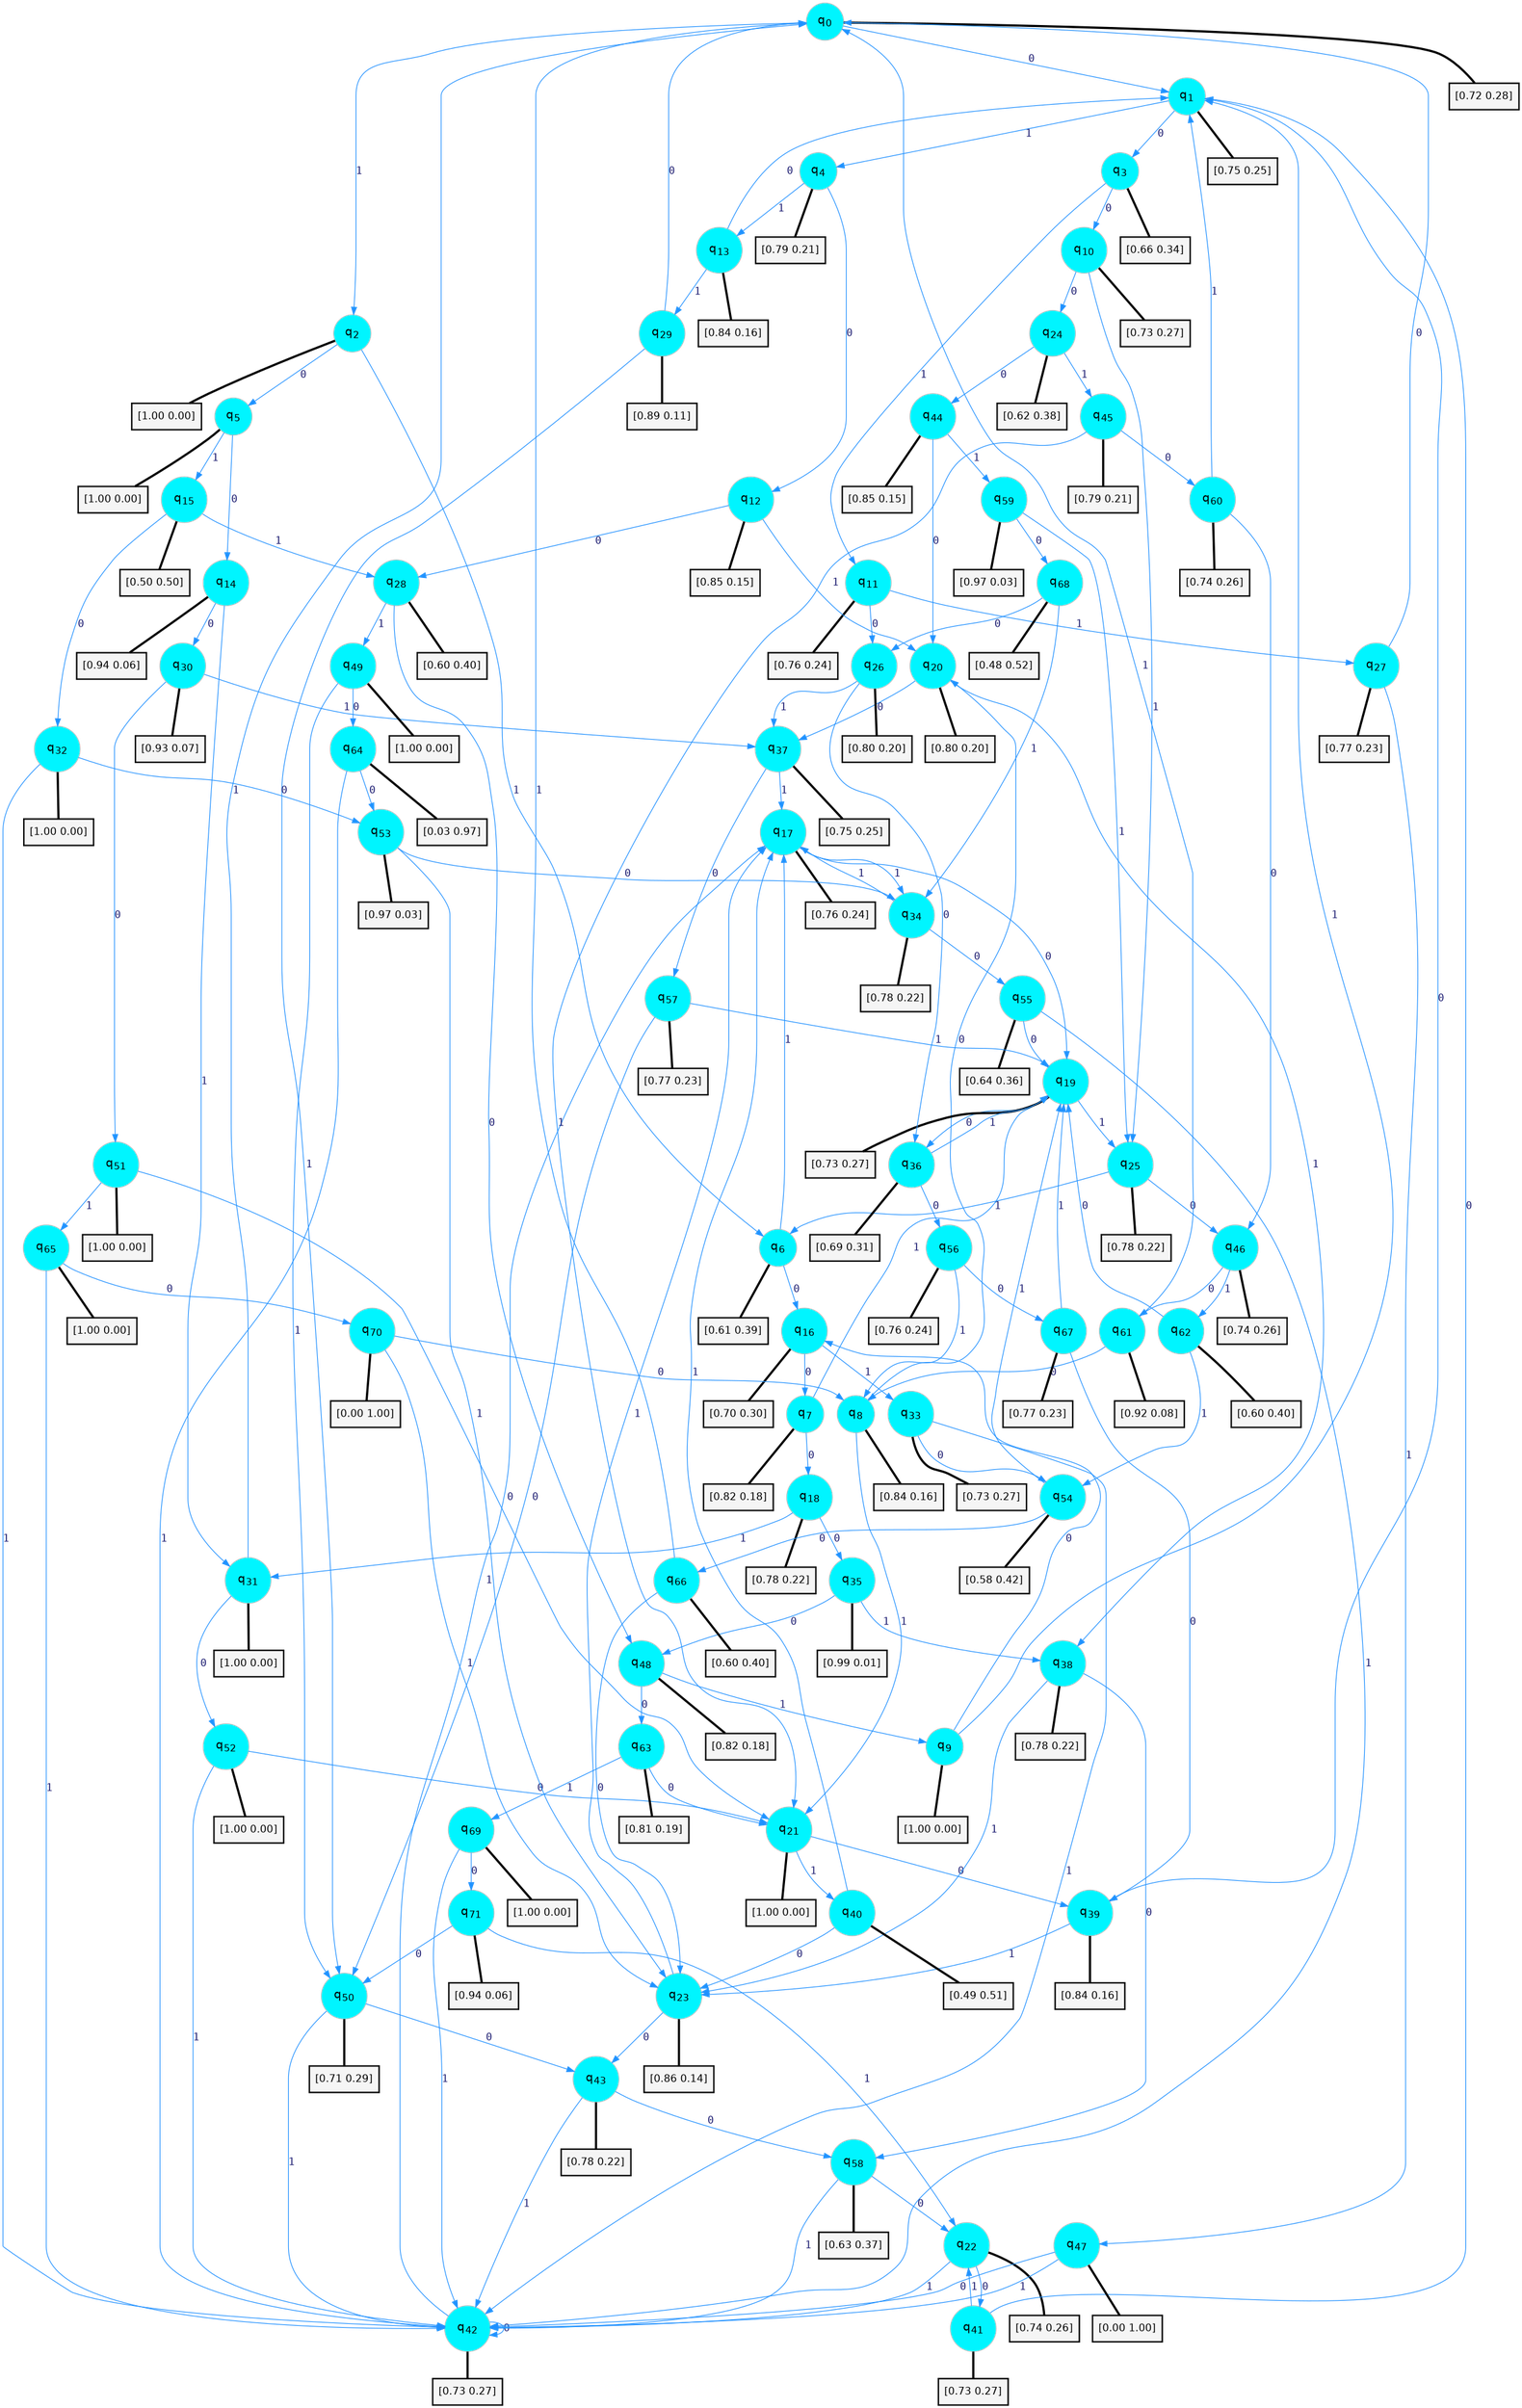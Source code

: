 digraph G {
graph [
bgcolor=transparent, dpi=300, rankdir=TD, size="40,25"];
node [
color=gray, fillcolor=turquoise1, fontcolor=black, fontname=Helvetica, fontsize=16, fontweight=bold, shape=circle, style=filled];
edge [
arrowsize=1, color=dodgerblue1, fontcolor=midnightblue, fontname=courier, fontweight=bold, penwidth=1, style=solid, weight=20];
0[label=<q<SUB>0</SUB>>];
1[label=<q<SUB>1</SUB>>];
2[label=<q<SUB>2</SUB>>];
3[label=<q<SUB>3</SUB>>];
4[label=<q<SUB>4</SUB>>];
5[label=<q<SUB>5</SUB>>];
6[label=<q<SUB>6</SUB>>];
7[label=<q<SUB>7</SUB>>];
8[label=<q<SUB>8</SUB>>];
9[label=<q<SUB>9</SUB>>];
10[label=<q<SUB>10</SUB>>];
11[label=<q<SUB>11</SUB>>];
12[label=<q<SUB>12</SUB>>];
13[label=<q<SUB>13</SUB>>];
14[label=<q<SUB>14</SUB>>];
15[label=<q<SUB>15</SUB>>];
16[label=<q<SUB>16</SUB>>];
17[label=<q<SUB>17</SUB>>];
18[label=<q<SUB>18</SUB>>];
19[label=<q<SUB>19</SUB>>];
20[label=<q<SUB>20</SUB>>];
21[label=<q<SUB>21</SUB>>];
22[label=<q<SUB>22</SUB>>];
23[label=<q<SUB>23</SUB>>];
24[label=<q<SUB>24</SUB>>];
25[label=<q<SUB>25</SUB>>];
26[label=<q<SUB>26</SUB>>];
27[label=<q<SUB>27</SUB>>];
28[label=<q<SUB>28</SUB>>];
29[label=<q<SUB>29</SUB>>];
30[label=<q<SUB>30</SUB>>];
31[label=<q<SUB>31</SUB>>];
32[label=<q<SUB>32</SUB>>];
33[label=<q<SUB>33</SUB>>];
34[label=<q<SUB>34</SUB>>];
35[label=<q<SUB>35</SUB>>];
36[label=<q<SUB>36</SUB>>];
37[label=<q<SUB>37</SUB>>];
38[label=<q<SUB>38</SUB>>];
39[label=<q<SUB>39</SUB>>];
40[label=<q<SUB>40</SUB>>];
41[label=<q<SUB>41</SUB>>];
42[label=<q<SUB>42</SUB>>];
43[label=<q<SUB>43</SUB>>];
44[label=<q<SUB>44</SUB>>];
45[label=<q<SUB>45</SUB>>];
46[label=<q<SUB>46</SUB>>];
47[label=<q<SUB>47</SUB>>];
48[label=<q<SUB>48</SUB>>];
49[label=<q<SUB>49</SUB>>];
50[label=<q<SUB>50</SUB>>];
51[label=<q<SUB>51</SUB>>];
52[label=<q<SUB>52</SUB>>];
53[label=<q<SUB>53</SUB>>];
54[label=<q<SUB>54</SUB>>];
55[label=<q<SUB>55</SUB>>];
56[label=<q<SUB>56</SUB>>];
57[label=<q<SUB>57</SUB>>];
58[label=<q<SUB>58</SUB>>];
59[label=<q<SUB>59</SUB>>];
60[label=<q<SUB>60</SUB>>];
61[label=<q<SUB>61</SUB>>];
62[label=<q<SUB>62</SUB>>];
63[label=<q<SUB>63</SUB>>];
64[label=<q<SUB>64</SUB>>];
65[label=<q<SUB>65</SUB>>];
66[label=<q<SUB>66</SUB>>];
67[label=<q<SUB>67</SUB>>];
68[label=<q<SUB>68</SUB>>];
69[label=<q<SUB>69</SUB>>];
70[label=<q<SUB>70</SUB>>];
71[label=<q<SUB>71</SUB>>];
72[label="[0.72 0.28]", shape=box,fontcolor=black, fontname=Helvetica, fontsize=14, penwidth=2, fillcolor=whitesmoke,color=black];
73[label="[0.75 0.25]", shape=box,fontcolor=black, fontname=Helvetica, fontsize=14, penwidth=2, fillcolor=whitesmoke,color=black];
74[label="[1.00 0.00]", shape=box,fontcolor=black, fontname=Helvetica, fontsize=14, penwidth=2, fillcolor=whitesmoke,color=black];
75[label="[0.66 0.34]", shape=box,fontcolor=black, fontname=Helvetica, fontsize=14, penwidth=2, fillcolor=whitesmoke,color=black];
76[label="[0.79 0.21]", shape=box,fontcolor=black, fontname=Helvetica, fontsize=14, penwidth=2, fillcolor=whitesmoke,color=black];
77[label="[1.00 0.00]", shape=box,fontcolor=black, fontname=Helvetica, fontsize=14, penwidth=2, fillcolor=whitesmoke,color=black];
78[label="[0.61 0.39]", shape=box,fontcolor=black, fontname=Helvetica, fontsize=14, penwidth=2, fillcolor=whitesmoke,color=black];
79[label="[0.82 0.18]", shape=box,fontcolor=black, fontname=Helvetica, fontsize=14, penwidth=2, fillcolor=whitesmoke,color=black];
80[label="[0.84 0.16]", shape=box,fontcolor=black, fontname=Helvetica, fontsize=14, penwidth=2, fillcolor=whitesmoke,color=black];
81[label="[1.00 0.00]", shape=box,fontcolor=black, fontname=Helvetica, fontsize=14, penwidth=2, fillcolor=whitesmoke,color=black];
82[label="[0.73 0.27]", shape=box,fontcolor=black, fontname=Helvetica, fontsize=14, penwidth=2, fillcolor=whitesmoke,color=black];
83[label="[0.76 0.24]", shape=box,fontcolor=black, fontname=Helvetica, fontsize=14, penwidth=2, fillcolor=whitesmoke,color=black];
84[label="[0.85 0.15]", shape=box,fontcolor=black, fontname=Helvetica, fontsize=14, penwidth=2, fillcolor=whitesmoke,color=black];
85[label="[0.84 0.16]", shape=box,fontcolor=black, fontname=Helvetica, fontsize=14, penwidth=2, fillcolor=whitesmoke,color=black];
86[label="[0.94 0.06]", shape=box,fontcolor=black, fontname=Helvetica, fontsize=14, penwidth=2, fillcolor=whitesmoke,color=black];
87[label="[0.50 0.50]", shape=box,fontcolor=black, fontname=Helvetica, fontsize=14, penwidth=2, fillcolor=whitesmoke,color=black];
88[label="[0.70 0.30]", shape=box,fontcolor=black, fontname=Helvetica, fontsize=14, penwidth=2, fillcolor=whitesmoke,color=black];
89[label="[0.76 0.24]", shape=box,fontcolor=black, fontname=Helvetica, fontsize=14, penwidth=2, fillcolor=whitesmoke,color=black];
90[label="[0.78 0.22]", shape=box,fontcolor=black, fontname=Helvetica, fontsize=14, penwidth=2, fillcolor=whitesmoke,color=black];
91[label="[0.73 0.27]", shape=box,fontcolor=black, fontname=Helvetica, fontsize=14, penwidth=2, fillcolor=whitesmoke,color=black];
92[label="[0.80 0.20]", shape=box,fontcolor=black, fontname=Helvetica, fontsize=14, penwidth=2, fillcolor=whitesmoke,color=black];
93[label="[1.00 0.00]", shape=box,fontcolor=black, fontname=Helvetica, fontsize=14, penwidth=2, fillcolor=whitesmoke,color=black];
94[label="[0.74 0.26]", shape=box,fontcolor=black, fontname=Helvetica, fontsize=14, penwidth=2, fillcolor=whitesmoke,color=black];
95[label="[0.86 0.14]", shape=box,fontcolor=black, fontname=Helvetica, fontsize=14, penwidth=2, fillcolor=whitesmoke,color=black];
96[label="[0.62 0.38]", shape=box,fontcolor=black, fontname=Helvetica, fontsize=14, penwidth=2, fillcolor=whitesmoke,color=black];
97[label="[0.78 0.22]", shape=box,fontcolor=black, fontname=Helvetica, fontsize=14, penwidth=2, fillcolor=whitesmoke,color=black];
98[label="[0.80 0.20]", shape=box,fontcolor=black, fontname=Helvetica, fontsize=14, penwidth=2, fillcolor=whitesmoke,color=black];
99[label="[0.77 0.23]", shape=box,fontcolor=black, fontname=Helvetica, fontsize=14, penwidth=2, fillcolor=whitesmoke,color=black];
100[label="[0.60 0.40]", shape=box,fontcolor=black, fontname=Helvetica, fontsize=14, penwidth=2, fillcolor=whitesmoke,color=black];
101[label="[0.89 0.11]", shape=box,fontcolor=black, fontname=Helvetica, fontsize=14, penwidth=2, fillcolor=whitesmoke,color=black];
102[label="[0.93 0.07]", shape=box,fontcolor=black, fontname=Helvetica, fontsize=14, penwidth=2, fillcolor=whitesmoke,color=black];
103[label="[1.00 0.00]", shape=box,fontcolor=black, fontname=Helvetica, fontsize=14, penwidth=2, fillcolor=whitesmoke,color=black];
104[label="[1.00 0.00]", shape=box,fontcolor=black, fontname=Helvetica, fontsize=14, penwidth=2, fillcolor=whitesmoke,color=black];
105[label="[0.73 0.27]", shape=box,fontcolor=black, fontname=Helvetica, fontsize=14, penwidth=2, fillcolor=whitesmoke,color=black];
106[label="[0.78 0.22]", shape=box,fontcolor=black, fontname=Helvetica, fontsize=14, penwidth=2, fillcolor=whitesmoke,color=black];
107[label="[0.99 0.01]", shape=box,fontcolor=black, fontname=Helvetica, fontsize=14, penwidth=2, fillcolor=whitesmoke,color=black];
108[label="[0.69 0.31]", shape=box,fontcolor=black, fontname=Helvetica, fontsize=14, penwidth=2, fillcolor=whitesmoke,color=black];
109[label="[0.75 0.25]", shape=box,fontcolor=black, fontname=Helvetica, fontsize=14, penwidth=2, fillcolor=whitesmoke,color=black];
110[label="[0.78 0.22]", shape=box,fontcolor=black, fontname=Helvetica, fontsize=14, penwidth=2, fillcolor=whitesmoke,color=black];
111[label="[0.84 0.16]", shape=box,fontcolor=black, fontname=Helvetica, fontsize=14, penwidth=2, fillcolor=whitesmoke,color=black];
112[label="[0.49 0.51]", shape=box,fontcolor=black, fontname=Helvetica, fontsize=14, penwidth=2, fillcolor=whitesmoke,color=black];
113[label="[0.73 0.27]", shape=box,fontcolor=black, fontname=Helvetica, fontsize=14, penwidth=2, fillcolor=whitesmoke,color=black];
114[label="[0.73 0.27]", shape=box,fontcolor=black, fontname=Helvetica, fontsize=14, penwidth=2, fillcolor=whitesmoke,color=black];
115[label="[0.78 0.22]", shape=box,fontcolor=black, fontname=Helvetica, fontsize=14, penwidth=2, fillcolor=whitesmoke,color=black];
116[label="[0.85 0.15]", shape=box,fontcolor=black, fontname=Helvetica, fontsize=14, penwidth=2, fillcolor=whitesmoke,color=black];
117[label="[0.79 0.21]", shape=box,fontcolor=black, fontname=Helvetica, fontsize=14, penwidth=2, fillcolor=whitesmoke,color=black];
118[label="[0.74 0.26]", shape=box,fontcolor=black, fontname=Helvetica, fontsize=14, penwidth=2, fillcolor=whitesmoke,color=black];
119[label="[0.00 1.00]", shape=box,fontcolor=black, fontname=Helvetica, fontsize=14, penwidth=2, fillcolor=whitesmoke,color=black];
120[label="[0.82 0.18]", shape=box,fontcolor=black, fontname=Helvetica, fontsize=14, penwidth=2, fillcolor=whitesmoke,color=black];
121[label="[1.00 0.00]", shape=box,fontcolor=black, fontname=Helvetica, fontsize=14, penwidth=2, fillcolor=whitesmoke,color=black];
122[label="[0.71 0.29]", shape=box,fontcolor=black, fontname=Helvetica, fontsize=14, penwidth=2, fillcolor=whitesmoke,color=black];
123[label="[1.00 0.00]", shape=box,fontcolor=black, fontname=Helvetica, fontsize=14, penwidth=2, fillcolor=whitesmoke,color=black];
124[label="[1.00 0.00]", shape=box,fontcolor=black, fontname=Helvetica, fontsize=14, penwidth=2, fillcolor=whitesmoke,color=black];
125[label="[0.97 0.03]", shape=box,fontcolor=black, fontname=Helvetica, fontsize=14, penwidth=2, fillcolor=whitesmoke,color=black];
126[label="[0.58 0.42]", shape=box,fontcolor=black, fontname=Helvetica, fontsize=14, penwidth=2, fillcolor=whitesmoke,color=black];
127[label="[0.64 0.36]", shape=box,fontcolor=black, fontname=Helvetica, fontsize=14, penwidth=2, fillcolor=whitesmoke,color=black];
128[label="[0.76 0.24]", shape=box,fontcolor=black, fontname=Helvetica, fontsize=14, penwidth=2, fillcolor=whitesmoke,color=black];
129[label="[0.77 0.23]", shape=box,fontcolor=black, fontname=Helvetica, fontsize=14, penwidth=2, fillcolor=whitesmoke,color=black];
130[label="[0.63 0.37]", shape=box,fontcolor=black, fontname=Helvetica, fontsize=14, penwidth=2, fillcolor=whitesmoke,color=black];
131[label="[0.97 0.03]", shape=box,fontcolor=black, fontname=Helvetica, fontsize=14, penwidth=2, fillcolor=whitesmoke,color=black];
132[label="[0.74 0.26]", shape=box,fontcolor=black, fontname=Helvetica, fontsize=14, penwidth=2, fillcolor=whitesmoke,color=black];
133[label="[0.92 0.08]", shape=box,fontcolor=black, fontname=Helvetica, fontsize=14, penwidth=2, fillcolor=whitesmoke,color=black];
134[label="[0.60 0.40]", shape=box,fontcolor=black, fontname=Helvetica, fontsize=14, penwidth=2, fillcolor=whitesmoke,color=black];
135[label="[0.81 0.19]", shape=box,fontcolor=black, fontname=Helvetica, fontsize=14, penwidth=2, fillcolor=whitesmoke,color=black];
136[label="[0.03 0.97]", shape=box,fontcolor=black, fontname=Helvetica, fontsize=14, penwidth=2, fillcolor=whitesmoke,color=black];
137[label="[1.00 0.00]", shape=box,fontcolor=black, fontname=Helvetica, fontsize=14, penwidth=2, fillcolor=whitesmoke,color=black];
138[label="[0.60 0.40]", shape=box,fontcolor=black, fontname=Helvetica, fontsize=14, penwidth=2, fillcolor=whitesmoke,color=black];
139[label="[0.77 0.23]", shape=box,fontcolor=black, fontname=Helvetica, fontsize=14, penwidth=2, fillcolor=whitesmoke,color=black];
140[label="[0.48 0.52]", shape=box,fontcolor=black, fontname=Helvetica, fontsize=14, penwidth=2, fillcolor=whitesmoke,color=black];
141[label="[1.00 0.00]", shape=box,fontcolor=black, fontname=Helvetica, fontsize=14, penwidth=2, fillcolor=whitesmoke,color=black];
142[label="[0.00 1.00]", shape=box,fontcolor=black, fontname=Helvetica, fontsize=14, penwidth=2, fillcolor=whitesmoke,color=black];
143[label="[0.94 0.06]", shape=box,fontcolor=black, fontname=Helvetica, fontsize=14, penwidth=2, fillcolor=whitesmoke,color=black];
0->1 [label=0];
0->2 [label=1];
0->72 [arrowhead=none, penwidth=3,color=black];
1->3 [label=0];
1->4 [label=1];
1->73 [arrowhead=none, penwidth=3,color=black];
2->5 [label=0];
2->6 [label=1];
2->74 [arrowhead=none, penwidth=3,color=black];
3->10 [label=0];
3->11 [label=1];
3->75 [arrowhead=none, penwidth=3,color=black];
4->12 [label=0];
4->13 [label=1];
4->76 [arrowhead=none, penwidth=3,color=black];
5->14 [label=0];
5->15 [label=1];
5->77 [arrowhead=none, penwidth=3,color=black];
6->16 [label=0];
6->17 [label=1];
6->78 [arrowhead=none, penwidth=3,color=black];
7->18 [label=0];
7->19 [label=1];
7->79 [arrowhead=none, penwidth=3,color=black];
8->20 [label=0];
8->21 [label=1];
8->80 [arrowhead=none, penwidth=3,color=black];
9->16 [label=0];
9->1 [label=1];
9->81 [arrowhead=none, penwidth=3,color=black];
10->24 [label=0];
10->25 [label=1];
10->82 [arrowhead=none, penwidth=3,color=black];
11->26 [label=0];
11->27 [label=1];
11->83 [arrowhead=none, penwidth=3,color=black];
12->28 [label=0];
12->20 [label=1];
12->84 [arrowhead=none, penwidth=3,color=black];
13->1 [label=0];
13->29 [label=1];
13->85 [arrowhead=none, penwidth=3,color=black];
14->30 [label=0];
14->31 [label=1];
14->86 [arrowhead=none, penwidth=3,color=black];
15->32 [label=0];
15->28 [label=1];
15->87 [arrowhead=none, penwidth=3,color=black];
16->7 [label=0];
16->33 [label=1];
16->88 [arrowhead=none, penwidth=3,color=black];
17->19 [label=0];
17->34 [label=1];
17->89 [arrowhead=none, penwidth=3,color=black];
18->35 [label=0];
18->31 [label=1];
18->90 [arrowhead=none, penwidth=3,color=black];
19->36 [label=0];
19->25 [label=1];
19->91 [arrowhead=none, penwidth=3,color=black];
20->37 [label=0];
20->38 [label=1];
20->92 [arrowhead=none, penwidth=3,color=black];
21->39 [label=0];
21->40 [label=1];
21->93 [arrowhead=none, penwidth=3,color=black];
22->41 [label=0];
22->42 [label=1];
22->94 [arrowhead=none, penwidth=3,color=black];
23->43 [label=0];
23->17 [label=1];
23->95 [arrowhead=none, penwidth=3,color=black];
24->44 [label=0];
24->45 [label=1];
24->96 [arrowhead=none, penwidth=3,color=black];
25->46 [label=0];
25->6 [label=1];
25->97 [arrowhead=none, penwidth=3,color=black];
26->36 [label=0];
26->37 [label=1];
26->98 [arrowhead=none, penwidth=3,color=black];
27->0 [label=0];
27->47 [label=1];
27->99 [arrowhead=none, penwidth=3,color=black];
28->48 [label=0];
28->49 [label=1];
28->100 [arrowhead=none, penwidth=3,color=black];
29->0 [label=0];
29->50 [label=1];
29->101 [arrowhead=none, penwidth=3,color=black];
30->51 [label=0];
30->37 [label=1];
30->102 [arrowhead=none, penwidth=3,color=black];
31->52 [label=0];
31->0 [label=1];
31->103 [arrowhead=none, penwidth=3,color=black];
32->53 [label=0];
32->42 [label=1];
32->104 [arrowhead=none, penwidth=3,color=black];
33->54 [label=0];
33->42 [label=1];
33->105 [arrowhead=none, penwidth=3,color=black];
34->55 [label=0];
34->17 [label=1];
34->106 [arrowhead=none, penwidth=3,color=black];
35->48 [label=0];
35->38 [label=1];
35->107 [arrowhead=none, penwidth=3,color=black];
36->56 [label=0];
36->19 [label=1];
36->108 [arrowhead=none, penwidth=3,color=black];
37->57 [label=0];
37->17 [label=1];
37->109 [arrowhead=none, penwidth=3,color=black];
38->58 [label=0];
38->23 [label=1];
38->110 [arrowhead=none, penwidth=3,color=black];
39->1 [label=0];
39->23 [label=1];
39->111 [arrowhead=none, penwidth=3,color=black];
40->23 [label=0];
40->17 [label=1];
40->112 [arrowhead=none, penwidth=3,color=black];
41->1 [label=0];
41->22 [label=1];
41->113 [arrowhead=none, penwidth=3,color=black];
42->42 [label=0];
42->17 [label=1];
42->114 [arrowhead=none, penwidth=3,color=black];
43->58 [label=0];
43->42 [label=1];
43->115 [arrowhead=none, penwidth=3,color=black];
44->20 [label=0];
44->59 [label=1];
44->116 [arrowhead=none, penwidth=3,color=black];
45->60 [label=0];
45->21 [label=1];
45->117 [arrowhead=none, penwidth=3,color=black];
46->61 [label=0];
46->62 [label=1];
46->118 [arrowhead=none, penwidth=3,color=black];
47->42 [label=0];
47->42 [label=1];
47->119 [arrowhead=none, penwidth=3,color=black];
48->63 [label=0];
48->9 [label=1];
48->120 [arrowhead=none, penwidth=3,color=black];
49->64 [label=0];
49->50 [label=1];
49->121 [arrowhead=none, penwidth=3,color=black];
50->43 [label=0];
50->42 [label=1];
50->122 [arrowhead=none, penwidth=3,color=black];
51->21 [label=0];
51->65 [label=1];
51->123 [arrowhead=none, penwidth=3,color=black];
52->21 [label=0];
52->42 [label=1];
52->124 [arrowhead=none, penwidth=3,color=black];
53->34 [label=0];
53->23 [label=1];
53->125 [arrowhead=none, penwidth=3,color=black];
54->66 [label=0];
54->19 [label=1];
54->126 [arrowhead=none, penwidth=3,color=black];
55->19 [label=0];
55->42 [label=1];
55->127 [arrowhead=none, penwidth=3,color=black];
56->67 [label=0];
56->8 [label=1];
56->128 [arrowhead=none, penwidth=3,color=black];
57->50 [label=0];
57->19 [label=1];
57->129 [arrowhead=none, penwidth=3,color=black];
58->22 [label=0];
58->42 [label=1];
58->130 [arrowhead=none, penwidth=3,color=black];
59->68 [label=0];
59->25 [label=1];
59->131 [arrowhead=none, penwidth=3,color=black];
60->46 [label=0];
60->1 [label=1];
60->132 [arrowhead=none, penwidth=3,color=black];
61->8 [label=0];
61->0 [label=1];
61->133 [arrowhead=none, penwidth=3,color=black];
62->19 [label=0];
62->54 [label=1];
62->134 [arrowhead=none, penwidth=3,color=black];
63->21 [label=0];
63->69 [label=1];
63->135 [arrowhead=none, penwidth=3,color=black];
64->53 [label=0];
64->42 [label=1];
64->136 [arrowhead=none, penwidth=3,color=black];
65->70 [label=0];
65->42 [label=1];
65->137 [arrowhead=none, penwidth=3,color=black];
66->23 [label=0];
66->0 [label=1];
66->138 [arrowhead=none, penwidth=3,color=black];
67->39 [label=0];
67->19 [label=1];
67->139 [arrowhead=none, penwidth=3,color=black];
68->26 [label=0];
68->34 [label=1];
68->140 [arrowhead=none, penwidth=3,color=black];
69->71 [label=0];
69->42 [label=1];
69->141 [arrowhead=none, penwidth=3,color=black];
70->8 [label=0];
70->23 [label=1];
70->142 [arrowhead=none, penwidth=3,color=black];
71->50 [label=0];
71->22 [label=1];
71->143 [arrowhead=none, penwidth=3,color=black];
}
